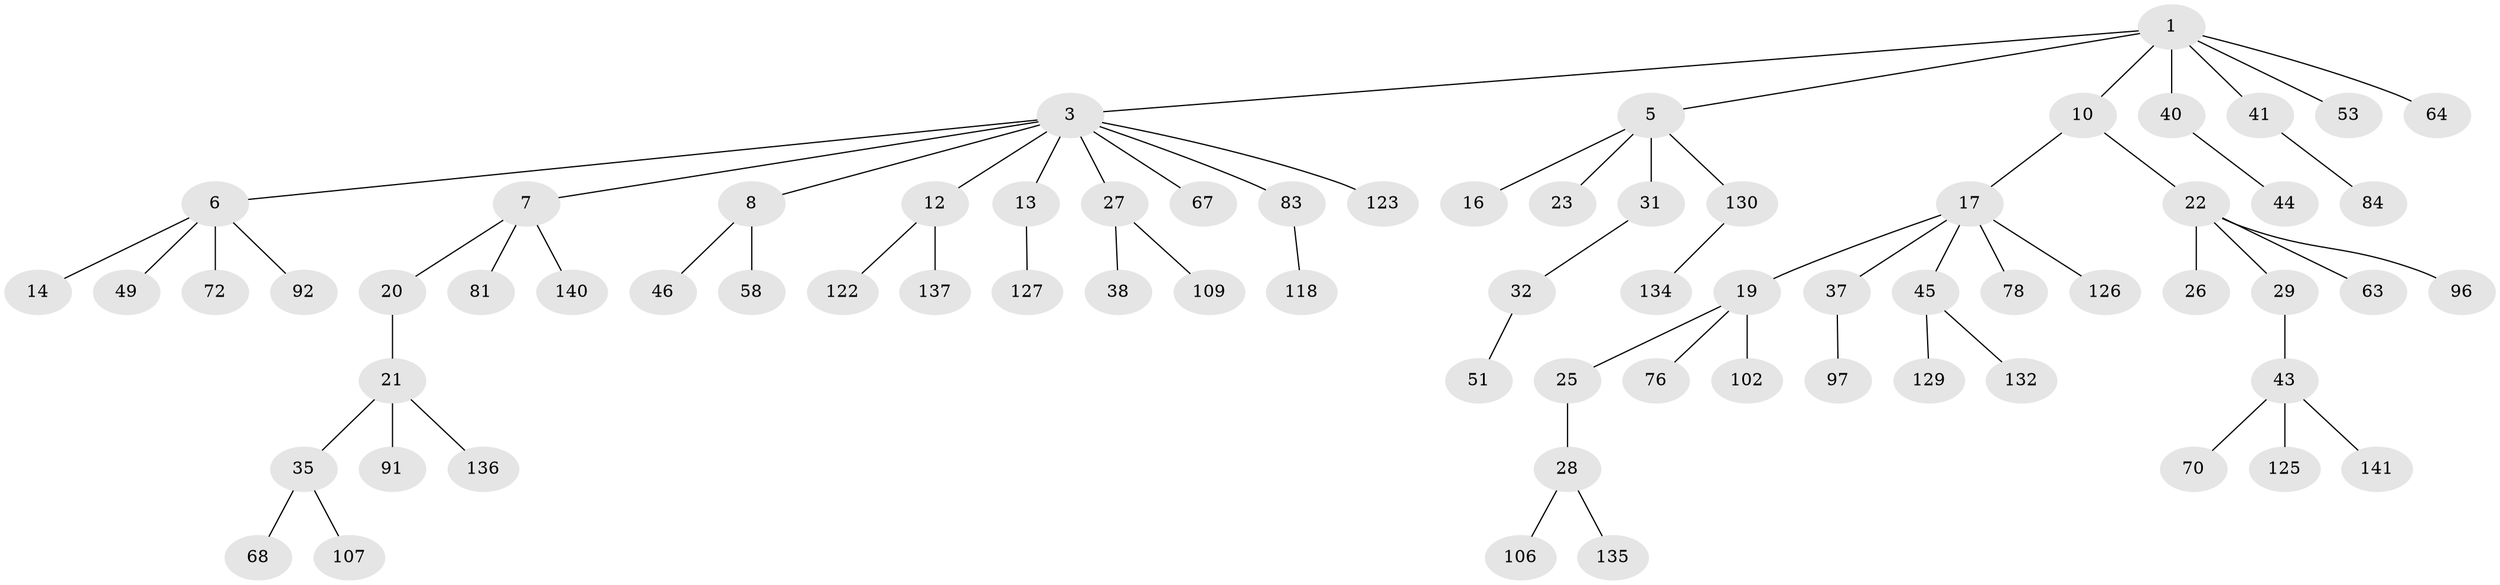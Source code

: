 // original degree distribution, {4: 0.07746478873239436, 5: 0.035211267605633804, 7: 0.007042253521126761, 3: 0.1267605633802817, 2: 0.24647887323943662, 1: 0.49295774647887325, 6: 0.014084507042253521}
// Generated by graph-tools (version 1.1) at 2025/15/03/09/25 04:15:24]
// undirected, 71 vertices, 70 edges
graph export_dot {
graph [start="1"]
  node [color=gray90,style=filled];
  1 [super="+2+9"];
  3 [super="+4+11+56"];
  5 [super="+30"];
  6;
  7 [super="+33+73"];
  8;
  10 [super="+99+15"];
  12 [super="+110+86+90"];
  13 [super="+93"];
  14;
  16 [super="+54+59"];
  17 [super="+18+55+108"];
  19;
  20;
  21;
  22;
  23 [super="+142+24"];
  25;
  26 [super="+104+71"];
  27;
  28 [super="+42"];
  29 [super="+103"];
  31;
  32 [super="+138"];
  35 [super="+36+60"];
  37 [super="+75+39"];
  38 [super="+121"];
  40 [super="+62"];
  41;
  43 [super="+50+115"];
  44 [super="+79"];
  45 [super="+57+52+48+87+88"];
  46;
  49;
  51 [super="+77"];
  53 [super="+120"];
  58;
  63 [super="+66+80+139"];
  64;
  67 [super="+119"];
  68 [super="+95"];
  70;
  72 [super="+94"];
  76;
  78;
  81;
  83;
  84;
  91;
  92 [super="+105"];
  96;
  97;
  102;
  106;
  107 [super="+113"];
  109 [super="+131"];
  118;
  122;
  123;
  125;
  126;
  127;
  129;
  130;
  132;
  134;
  135;
  136;
  137;
  140;
  141;
  1 -- 41;
  1 -- 53;
  1 -- 3;
  1 -- 5;
  1 -- 40;
  1 -- 10;
  1 -- 64;
  3 -- 7;
  3 -- 8;
  3 -- 123;
  3 -- 83;
  3 -- 6;
  3 -- 27;
  3 -- 13;
  3 -- 67;
  3 -- 12;
  5 -- 16;
  5 -- 23;
  5 -- 130;
  5 -- 31;
  6 -- 14;
  6 -- 49;
  6 -- 72;
  6 -- 92;
  7 -- 20;
  7 -- 81;
  7 -- 140;
  8 -- 46;
  8 -- 58;
  10 -- 17;
  10 -- 22;
  12 -- 137;
  12 -- 122;
  13 -- 127;
  17 -- 45;
  17 -- 126;
  17 -- 19;
  17 -- 37;
  17 -- 78;
  19 -- 25;
  19 -- 76;
  19 -- 102;
  20 -- 21;
  21 -- 35;
  21 -- 91;
  21 -- 136;
  22 -- 26;
  22 -- 29;
  22 -- 63;
  22 -- 96;
  25 -- 28;
  27 -- 38;
  27 -- 109;
  28 -- 106;
  28 -- 135;
  29 -- 43;
  31 -- 32;
  32 -- 51;
  35 -- 107;
  35 -- 68;
  37 -- 97;
  40 -- 44;
  41 -- 84;
  43 -- 70;
  43 -- 125;
  43 -- 141;
  45 -- 132;
  45 -- 129;
  83 -- 118;
  130 -- 134;
}

